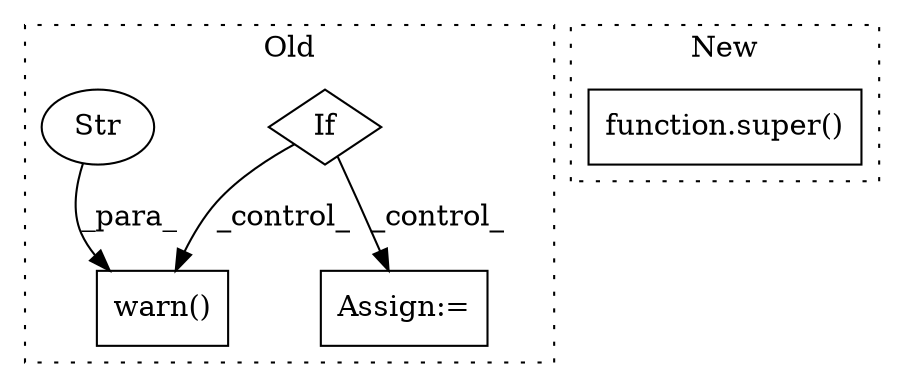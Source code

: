 digraph G {
subgraph cluster0 {
1 [label="warn()" a="75" s="335,411" l="14,1" shape="box"];
3 [label="If" a="96" s="182" l="3" shape="diamond"];
4 [label="Str" a="66" s="349" l="62" shape="ellipse"];
5 [label="Assign:=" a="68" s="458" l="3" shape="box"];
label = "Old";
style="dotted";
}
subgraph cluster1 {
2 [label="function.super()" a="75" s="274" l="7" shape="box"];
label = "New";
style="dotted";
}
3 -> 5 [label="_control_"];
3 -> 1 [label="_control_"];
4 -> 1 [label="_para_"];
}